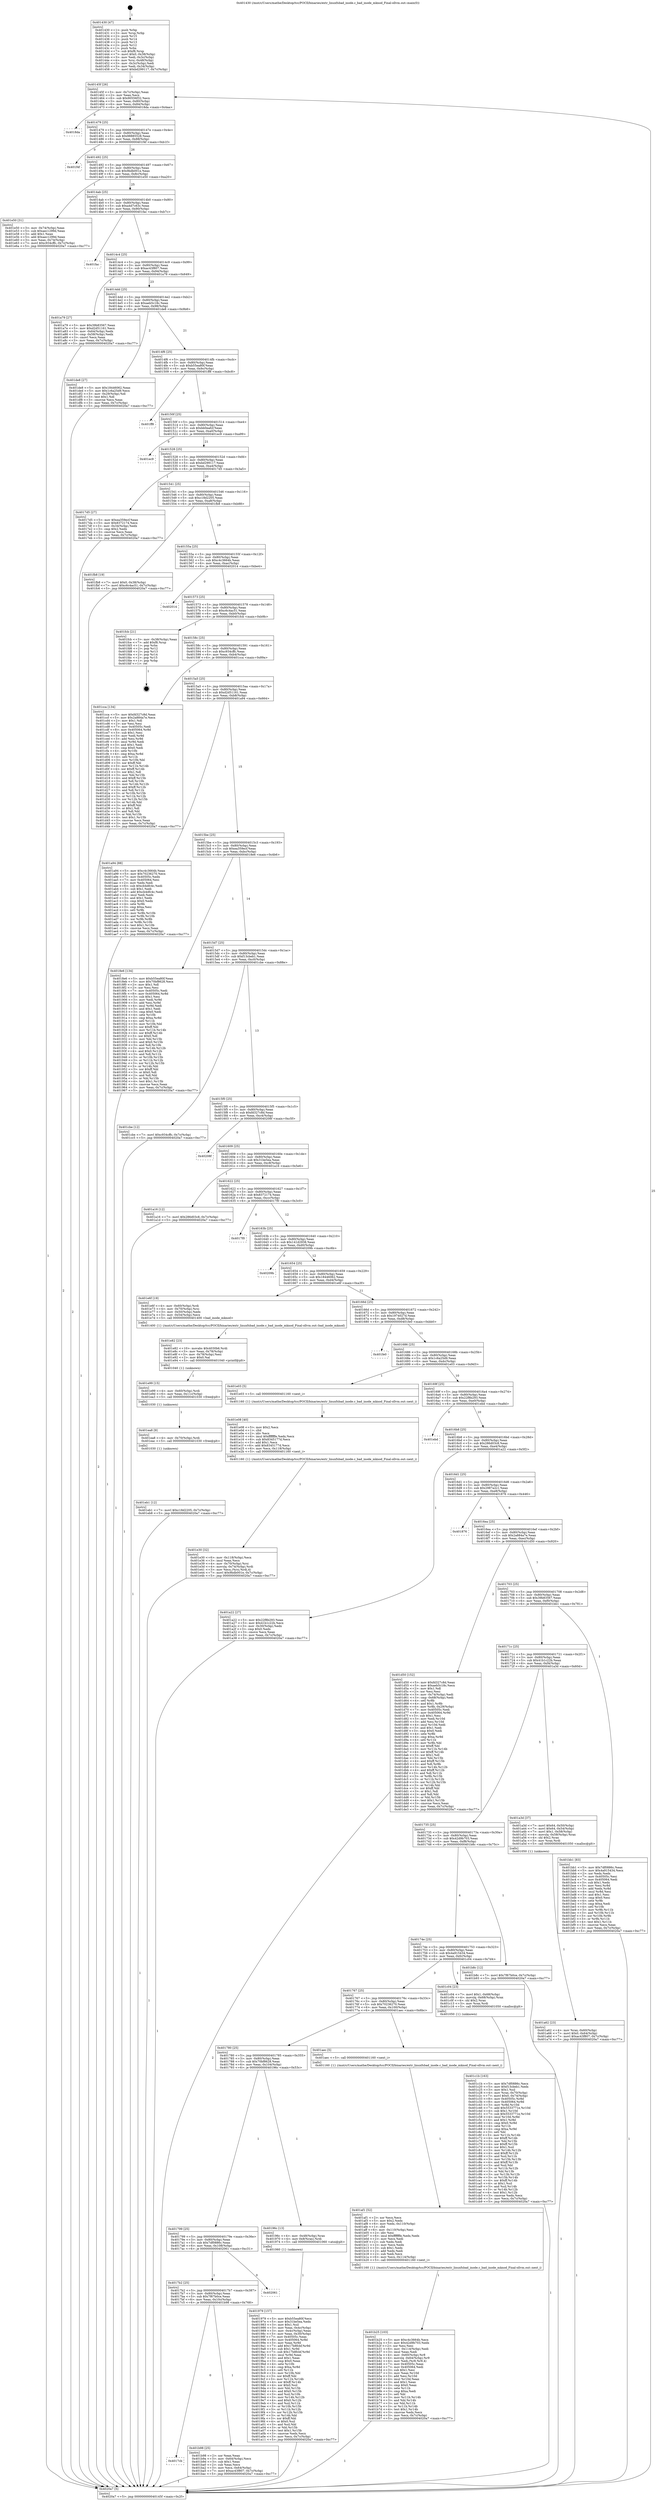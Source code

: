 digraph "0x401430" {
  label = "0x401430 (/mnt/c/Users/mathe/Desktop/tcc/POCII/binaries/extr_linuxfsbad_inode.c_bad_inode_mknod_Final-ollvm.out::main(0))"
  labelloc = "t"
  node[shape=record]

  Entry [label="",width=0.3,height=0.3,shape=circle,fillcolor=black,style=filled]
  "0x40145f" [label="{
     0x40145f [26]\l
     | [instrs]\l
     &nbsp;&nbsp;0x40145f \<+3\>: mov -0x7c(%rbp),%eax\l
     &nbsp;&nbsp;0x401462 \<+2\>: mov %eax,%ecx\l
     &nbsp;&nbsp;0x401464 \<+6\>: sub $0x90556f32,%ecx\l
     &nbsp;&nbsp;0x40146a \<+3\>: mov %eax,-0x80(%rbp)\l
     &nbsp;&nbsp;0x40146d \<+6\>: mov %ecx,-0x84(%rbp)\l
     &nbsp;&nbsp;0x401473 \<+6\>: je 00000000004018da \<main+0x4aa\>\l
  }"]
  "0x4018da" [label="{
     0x4018da\l
  }", style=dashed]
  "0x401479" [label="{
     0x401479 [25]\l
     | [instrs]\l
     &nbsp;&nbsp;0x401479 \<+5\>: jmp 000000000040147e \<main+0x4e\>\l
     &nbsp;&nbsp;0x40147e \<+3\>: mov -0x80(%rbp),%eax\l
     &nbsp;&nbsp;0x401481 \<+5\>: sub $0x98885528,%eax\l
     &nbsp;&nbsp;0x401486 \<+6\>: mov %eax,-0x88(%rbp)\l
     &nbsp;&nbsp;0x40148c \<+6\>: je 0000000000401f4f \<main+0xb1f\>\l
  }"]
  Exit [label="",width=0.3,height=0.3,shape=circle,fillcolor=black,style=filled,peripheries=2]
  "0x401f4f" [label="{
     0x401f4f\l
  }", style=dashed]
  "0x401492" [label="{
     0x401492 [25]\l
     | [instrs]\l
     &nbsp;&nbsp;0x401492 \<+5\>: jmp 0000000000401497 \<main+0x67\>\l
     &nbsp;&nbsp;0x401497 \<+3\>: mov -0x80(%rbp),%eax\l
     &nbsp;&nbsp;0x40149a \<+5\>: sub $0x9bdb001e,%eax\l
     &nbsp;&nbsp;0x40149f \<+6\>: mov %eax,-0x8c(%rbp)\l
     &nbsp;&nbsp;0x4014a5 \<+6\>: je 0000000000401e50 \<main+0xa20\>\l
  }"]
  "0x401eb1" [label="{
     0x401eb1 [12]\l
     | [instrs]\l
     &nbsp;&nbsp;0x401eb1 \<+7\>: movl $0xc18d2205,-0x7c(%rbp)\l
     &nbsp;&nbsp;0x401eb8 \<+5\>: jmp 00000000004020a7 \<main+0xc77\>\l
  }"]
  "0x401e50" [label="{
     0x401e50 [31]\l
     | [instrs]\l
     &nbsp;&nbsp;0x401e50 \<+3\>: mov -0x74(%rbp),%eax\l
     &nbsp;&nbsp;0x401e53 \<+5\>: sub $0xaec1299d,%eax\l
     &nbsp;&nbsp;0x401e58 \<+3\>: add $0x1,%eax\l
     &nbsp;&nbsp;0x401e5b \<+5\>: add $0xaec1299d,%eax\l
     &nbsp;&nbsp;0x401e60 \<+3\>: mov %eax,-0x74(%rbp)\l
     &nbsp;&nbsp;0x401e63 \<+7\>: movl $0xc934cffc,-0x7c(%rbp)\l
     &nbsp;&nbsp;0x401e6a \<+5\>: jmp 00000000004020a7 \<main+0xc77\>\l
  }"]
  "0x4014ab" [label="{
     0x4014ab [25]\l
     | [instrs]\l
     &nbsp;&nbsp;0x4014ab \<+5\>: jmp 00000000004014b0 \<main+0x80\>\l
     &nbsp;&nbsp;0x4014b0 \<+3\>: mov -0x80(%rbp),%eax\l
     &nbsp;&nbsp;0x4014b3 \<+5\>: sub $0xa4d7c63c,%eax\l
     &nbsp;&nbsp;0x4014b8 \<+6\>: mov %eax,-0x90(%rbp)\l
     &nbsp;&nbsp;0x4014be \<+6\>: je 0000000000401fac \<main+0xb7c\>\l
  }"]
  "0x401ea8" [label="{
     0x401ea8 [9]\l
     | [instrs]\l
     &nbsp;&nbsp;0x401ea8 \<+4\>: mov -0x70(%rbp),%rdi\l
     &nbsp;&nbsp;0x401eac \<+5\>: call 0000000000401030 \<free@plt\>\l
     | [calls]\l
     &nbsp;&nbsp;0x401030 \{1\} (unknown)\l
  }"]
  "0x401fac" [label="{
     0x401fac\l
  }", style=dashed]
  "0x4014c4" [label="{
     0x4014c4 [25]\l
     | [instrs]\l
     &nbsp;&nbsp;0x4014c4 \<+5\>: jmp 00000000004014c9 \<main+0x99\>\l
     &nbsp;&nbsp;0x4014c9 \<+3\>: mov -0x80(%rbp),%eax\l
     &nbsp;&nbsp;0x4014cc \<+5\>: sub $0xac43f807,%eax\l
     &nbsp;&nbsp;0x4014d1 \<+6\>: mov %eax,-0x94(%rbp)\l
     &nbsp;&nbsp;0x4014d7 \<+6\>: je 0000000000401a79 \<main+0x649\>\l
  }"]
  "0x401e99" [label="{
     0x401e99 [15]\l
     | [instrs]\l
     &nbsp;&nbsp;0x401e99 \<+4\>: mov -0x60(%rbp),%rdi\l
     &nbsp;&nbsp;0x401e9d \<+6\>: mov %eax,-0x11c(%rbp)\l
     &nbsp;&nbsp;0x401ea3 \<+5\>: call 0000000000401030 \<free@plt\>\l
     | [calls]\l
     &nbsp;&nbsp;0x401030 \{1\} (unknown)\l
  }"]
  "0x401a79" [label="{
     0x401a79 [27]\l
     | [instrs]\l
     &nbsp;&nbsp;0x401a79 \<+5\>: mov $0x39b83567,%eax\l
     &nbsp;&nbsp;0x401a7e \<+5\>: mov $0xd2d51161,%ecx\l
     &nbsp;&nbsp;0x401a83 \<+3\>: mov -0x64(%rbp),%edx\l
     &nbsp;&nbsp;0x401a86 \<+3\>: cmp -0x58(%rbp),%edx\l
     &nbsp;&nbsp;0x401a89 \<+3\>: cmovl %ecx,%eax\l
     &nbsp;&nbsp;0x401a8c \<+3\>: mov %eax,-0x7c(%rbp)\l
     &nbsp;&nbsp;0x401a8f \<+5\>: jmp 00000000004020a7 \<main+0xc77\>\l
  }"]
  "0x4014dd" [label="{
     0x4014dd [25]\l
     | [instrs]\l
     &nbsp;&nbsp;0x4014dd \<+5\>: jmp 00000000004014e2 \<main+0xb2\>\l
     &nbsp;&nbsp;0x4014e2 \<+3\>: mov -0x80(%rbp),%eax\l
     &nbsp;&nbsp;0x4014e5 \<+5\>: sub $0xaeb5c18c,%eax\l
     &nbsp;&nbsp;0x4014ea \<+6\>: mov %eax,-0x98(%rbp)\l
     &nbsp;&nbsp;0x4014f0 \<+6\>: je 0000000000401de8 \<main+0x9b8\>\l
  }"]
  "0x401e82" [label="{
     0x401e82 [23]\l
     | [instrs]\l
     &nbsp;&nbsp;0x401e82 \<+10\>: movabs $0x4030b6,%rdi\l
     &nbsp;&nbsp;0x401e8c \<+3\>: mov %eax,-0x78(%rbp)\l
     &nbsp;&nbsp;0x401e8f \<+3\>: mov -0x78(%rbp),%esi\l
     &nbsp;&nbsp;0x401e92 \<+2\>: mov $0x0,%al\l
     &nbsp;&nbsp;0x401e94 \<+5\>: call 0000000000401040 \<printf@plt\>\l
     | [calls]\l
     &nbsp;&nbsp;0x401040 \{1\} (unknown)\l
  }"]
  "0x401de8" [label="{
     0x401de8 [27]\l
     | [instrs]\l
     &nbsp;&nbsp;0x401de8 \<+5\>: mov $0x18446062,%eax\l
     &nbsp;&nbsp;0x401ded \<+5\>: mov $0x1c6a25d9,%ecx\l
     &nbsp;&nbsp;0x401df2 \<+3\>: mov -0x29(%rbp),%dl\l
     &nbsp;&nbsp;0x401df5 \<+3\>: test $0x1,%dl\l
     &nbsp;&nbsp;0x401df8 \<+3\>: cmovne %ecx,%eax\l
     &nbsp;&nbsp;0x401dfb \<+3\>: mov %eax,-0x7c(%rbp)\l
     &nbsp;&nbsp;0x401dfe \<+5\>: jmp 00000000004020a7 \<main+0xc77\>\l
  }"]
  "0x4014f6" [label="{
     0x4014f6 [25]\l
     | [instrs]\l
     &nbsp;&nbsp;0x4014f6 \<+5\>: jmp 00000000004014fb \<main+0xcb\>\l
     &nbsp;&nbsp;0x4014fb \<+3\>: mov -0x80(%rbp),%eax\l
     &nbsp;&nbsp;0x4014fe \<+5\>: sub $0xb55ea80f,%eax\l
     &nbsp;&nbsp;0x401503 \<+6\>: mov %eax,-0x9c(%rbp)\l
     &nbsp;&nbsp;0x401509 \<+6\>: je 0000000000401ff8 \<main+0xbc8\>\l
  }"]
  "0x401e30" [label="{
     0x401e30 [32]\l
     | [instrs]\l
     &nbsp;&nbsp;0x401e30 \<+6\>: mov -0x118(%rbp),%ecx\l
     &nbsp;&nbsp;0x401e36 \<+3\>: imul %eax,%ecx\l
     &nbsp;&nbsp;0x401e39 \<+4\>: mov -0x70(%rbp),%rsi\l
     &nbsp;&nbsp;0x401e3d \<+4\>: movslq -0x74(%rbp),%rdi\l
     &nbsp;&nbsp;0x401e41 \<+3\>: mov %ecx,(%rsi,%rdi,4)\l
     &nbsp;&nbsp;0x401e44 \<+7\>: movl $0x9bdb001e,-0x7c(%rbp)\l
     &nbsp;&nbsp;0x401e4b \<+5\>: jmp 00000000004020a7 \<main+0xc77\>\l
  }"]
  "0x401ff8" [label="{
     0x401ff8\l
  }", style=dashed]
  "0x40150f" [label="{
     0x40150f [25]\l
     | [instrs]\l
     &nbsp;&nbsp;0x40150f \<+5\>: jmp 0000000000401514 \<main+0xe4\>\l
     &nbsp;&nbsp;0x401514 \<+3\>: mov -0x80(%rbp),%eax\l
     &nbsp;&nbsp;0x401517 \<+5\>: sub $0xbb0eafcf,%eax\l
     &nbsp;&nbsp;0x40151c \<+6\>: mov %eax,-0xa0(%rbp)\l
     &nbsp;&nbsp;0x401522 \<+6\>: je 0000000000401ec9 \<main+0xa99\>\l
  }"]
  "0x401e08" [label="{
     0x401e08 [40]\l
     | [instrs]\l
     &nbsp;&nbsp;0x401e08 \<+5\>: mov $0x2,%ecx\l
     &nbsp;&nbsp;0x401e0d \<+1\>: cltd\l
     &nbsp;&nbsp;0x401e0e \<+2\>: idiv %ecx\l
     &nbsp;&nbsp;0x401e10 \<+6\>: imul $0xfffffffe,%edx,%ecx\l
     &nbsp;&nbsp;0x401e16 \<+6\>: sub $0x8345177d,%ecx\l
     &nbsp;&nbsp;0x401e1c \<+3\>: add $0x1,%ecx\l
     &nbsp;&nbsp;0x401e1f \<+6\>: add $0x8345177d,%ecx\l
     &nbsp;&nbsp;0x401e25 \<+6\>: mov %ecx,-0x118(%rbp)\l
     &nbsp;&nbsp;0x401e2b \<+5\>: call 0000000000401160 \<next_i\>\l
     | [calls]\l
     &nbsp;&nbsp;0x401160 \{1\} (/mnt/c/Users/mathe/Desktop/tcc/POCII/binaries/extr_linuxfsbad_inode.c_bad_inode_mknod_Final-ollvm.out::next_i)\l
  }"]
  "0x401ec9" [label="{
     0x401ec9\l
  }", style=dashed]
  "0x401528" [label="{
     0x401528 [25]\l
     | [instrs]\l
     &nbsp;&nbsp;0x401528 \<+5\>: jmp 000000000040152d \<main+0xfd\>\l
     &nbsp;&nbsp;0x40152d \<+3\>: mov -0x80(%rbp),%eax\l
     &nbsp;&nbsp;0x401530 \<+5\>: sub $0xbd299117,%eax\l
     &nbsp;&nbsp;0x401535 \<+6\>: mov %eax,-0xa4(%rbp)\l
     &nbsp;&nbsp;0x40153b \<+6\>: je 00000000004017d5 \<main+0x3a5\>\l
  }"]
  "0x401c1b" [label="{
     0x401c1b [163]\l
     | [instrs]\l
     &nbsp;&nbsp;0x401c1b \<+5\>: mov $0x7df0886c,%ecx\l
     &nbsp;&nbsp;0x401c20 \<+5\>: mov $0xf13cbeb1,%edx\l
     &nbsp;&nbsp;0x401c25 \<+3\>: mov $0x1,%sil\l
     &nbsp;&nbsp;0x401c28 \<+4\>: mov %rax,-0x70(%rbp)\l
     &nbsp;&nbsp;0x401c2c \<+7\>: movl $0x0,-0x74(%rbp)\l
     &nbsp;&nbsp;0x401c33 \<+8\>: mov 0x40505c,%r8d\l
     &nbsp;&nbsp;0x401c3b \<+8\>: mov 0x405064,%r9d\l
     &nbsp;&nbsp;0x401c43 \<+3\>: mov %r8d,%r10d\l
     &nbsp;&nbsp;0x401c46 \<+7\>: add $0x5533771e,%r10d\l
     &nbsp;&nbsp;0x401c4d \<+4\>: sub $0x1,%r10d\l
     &nbsp;&nbsp;0x401c51 \<+7\>: sub $0x5533771e,%r10d\l
     &nbsp;&nbsp;0x401c58 \<+4\>: imul %r10d,%r8d\l
     &nbsp;&nbsp;0x401c5c \<+4\>: and $0x1,%r8d\l
     &nbsp;&nbsp;0x401c60 \<+4\>: cmp $0x0,%r8d\l
     &nbsp;&nbsp;0x401c64 \<+4\>: sete %r11b\l
     &nbsp;&nbsp;0x401c68 \<+4\>: cmp $0xa,%r9d\l
     &nbsp;&nbsp;0x401c6c \<+3\>: setl %bl\l
     &nbsp;&nbsp;0x401c6f \<+3\>: mov %r11b,%r14b\l
     &nbsp;&nbsp;0x401c72 \<+4\>: xor $0xff,%r14b\l
     &nbsp;&nbsp;0x401c76 \<+3\>: mov %bl,%r15b\l
     &nbsp;&nbsp;0x401c79 \<+4\>: xor $0xff,%r15b\l
     &nbsp;&nbsp;0x401c7d \<+4\>: xor $0x1,%sil\l
     &nbsp;&nbsp;0x401c81 \<+3\>: mov %r14b,%r12b\l
     &nbsp;&nbsp;0x401c84 \<+4\>: and $0xff,%r12b\l
     &nbsp;&nbsp;0x401c88 \<+3\>: and %sil,%r11b\l
     &nbsp;&nbsp;0x401c8b \<+3\>: mov %r15b,%r13b\l
     &nbsp;&nbsp;0x401c8e \<+4\>: and $0xff,%r13b\l
     &nbsp;&nbsp;0x401c92 \<+3\>: and %sil,%bl\l
     &nbsp;&nbsp;0x401c95 \<+3\>: or %r11b,%r12b\l
     &nbsp;&nbsp;0x401c98 \<+3\>: or %bl,%r13b\l
     &nbsp;&nbsp;0x401c9b \<+3\>: xor %r13b,%r12b\l
     &nbsp;&nbsp;0x401c9e \<+3\>: or %r15b,%r14b\l
     &nbsp;&nbsp;0x401ca1 \<+4\>: xor $0xff,%r14b\l
     &nbsp;&nbsp;0x401ca5 \<+4\>: or $0x1,%sil\l
     &nbsp;&nbsp;0x401ca9 \<+3\>: and %sil,%r14b\l
     &nbsp;&nbsp;0x401cac \<+3\>: or %r14b,%r12b\l
     &nbsp;&nbsp;0x401caf \<+4\>: test $0x1,%r12b\l
     &nbsp;&nbsp;0x401cb3 \<+3\>: cmovne %edx,%ecx\l
     &nbsp;&nbsp;0x401cb6 \<+3\>: mov %ecx,-0x7c(%rbp)\l
     &nbsp;&nbsp;0x401cb9 \<+5\>: jmp 00000000004020a7 \<main+0xc77\>\l
  }"]
  "0x4017d5" [label="{
     0x4017d5 [27]\l
     | [instrs]\l
     &nbsp;&nbsp;0x4017d5 \<+5\>: mov $0xea359ecf,%eax\l
     &nbsp;&nbsp;0x4017da \<+5\>: mov $0x8372174,%ecx\l
     &nbsp;&nbsp;0x4017df \<+3\>: mov -0x34(%rbp),%edx\l
     &nbsp;&nbsp;0x4017e2 \<+3\>: cmp $0x2,%edx\l
     &nbsp;&nbsp;0x4017e5 \<+3\>: cmovne %ecx,%eax\l
     &nbsp;&nbsp;0x4017e8 \<+3\>: mov %eax,-0x7c(%rbp)\l
     &nbsp;&nbsp;0x4017eb \<+5\>: jmp 00000000004020a7 \<main+0xc77\>\l
  }"]
  "0x401541" [label="{
     0x401541 [25]\l
     | [instrs]\l
     &nbsp;&nbsp;0x401541 \<+5\>: jmp 0000000000401546 \<main+0x116\>\l
     &nbsp;&nbsp;0x401546 \<+3\>: mov -0x80(%rbp),%eax\l
     &nbsp;&nbsp;0x401549 \<+5\>: sub $0xc18d2205,%eax\l
     &nbsp;&nbsp;0x40154e \<+6\>: mov %eax,-0xa8(%rbp)\l
     &nbsp;&nbsp;0x401554 \<+6\>: je 0000000000401fb8 \<main+0xb88\>\l
  }"]
  "0x4020a7" [label="{
     0x4020a7 [5]\l
     | [instrs]\l
     &nbsp;&nbsp;0x4020a7 \<+5\>: jmp 000000000040145f \<main+0x2f\>\l
  }"]
  "0x401430" [label="{
     0x401430 [47]\l
     | [instrs]\l
     &nbsp;&nbsp;0x401430 \<+1\>: push %rbp\l
     &nbsp;&nbsp;0x401431 \<+3\>: mov %rsp,%rbp\l
     &nbsp;&nbsp;0x401434 \<+2\>: push %r15\l
     &nbsp;&nbsp;0x401436 \<+2\>: push %r14\l
     &nbsp;&nbsp;0x401438 \<+2\>: push %r13\l
     &nbsp;&nbsp;0x40143a \<+2\>: push %r12\l
     &nbsp;&nbsp;0x40143c \<+1\>: push %rbx\l
     &nbsp;&nbsp;0x40143d \<+7\>: sub $0xf8,%rsp\l
     &nbsp;&nbsp;0x401444 \<+7\>: movl $0x0,-0x38(%rbp)\l
     &nbsp;&nbsp;0x40144b \<+3\>: mov %edi,-0x3c(%rbp)\l
     &nbsp;&nbsp;0x40144e \<+4\>: mov %rsi,-0x48(%rbp)\l
     &nbsp;&nbsp;0x401452 \<+3\>: mov -0x3c(%rbp),%edi\l
     &nbsp;&nbsp;0x401455 \<+3\>: mov %edi,-0x34(%rbp)\l
     &nbsp;&nbsp;0x401458 \<+7\>: movl $0xbd299117,-0x7c(%rbp)\l
  }"]
  "0x4017cb" [label="{
     0x4017cb\l
  }", style=dashed]
  "0x401fb8" [label="{
     0x401fb8 [19]\l
     | [instrs]\l
     &nbsp;&nbsp;0x401fb8 \<+7\>: movl $0x0,-0x38(%rbp)\l
     &nbsp;&nbsp;0x401fbf \<+7\>: movl $0xc6c4ac51,-0x7c(%rbp)\l
     &nbsp;&nbsp;0x401fc6 \<+5\>: jmp 00000000004020a7 \<main+0xc77\>\l
  }"]
  "0x40155a" [label="{
     0x40155a [25]\l
     | [instrs]\l
     &nbsp;&nbsp;0x40155a \<+5\>: jmp 000000000040155f \<main+0x12f\>\l
     &nbsp;&nbsp;0x40155f \<+3\>: mov -0x80(%rbp),%eax\l
     &nbsp;&nbsp;0x401562 \<+5\>: sub $0xc4c3664b,%eax\l
     &nbsp;&nbsp;0x401567 \<+6\>: mov %eax,-0xac(%rbp)\l
     &nbsp;&nbsp;0x40156d \<+6\>: je 0000000000402014 \<main+0xbe4\>\l
  }"]
  "0x401b98" [label="{
     0x401b98 [25]\l
     | [instrs]\l
     &nbsp;&nbsp;0x401b98 \<+2\>: xor %eax,%eax\l
     &nbsp;&nbsp;0x401b9a \<+3\>: mov -0x64(%rbp),%ecx\l
     &nbsp;&nbsp;0x401b9d \<+3\>: sub $0x1,%eax\l
     &nbsp;&nbsp;0x401ba0 \<+2\>: sub %eax,%ecx\l
     &nbsp;&nbsp;0x401ba2 \<+3\>: mov %ecx,-0x64(%rbp)\l
     &nbsp;&nbsp;0x401ba5 \<+7\>: movl $0xac43f807,-0x7c(%rbp)\l
     &nbsp;&nbsp;0x401bac \<+5\>: jmp 00000000004020a7 \<main+0xc77\>\l
  }"]
  "0x402014" [label="{
     0x402014\l
  }", style=dashed]
  "0x401573" [label="{
     0x401573 [25]\l
     | [instrs]\l
     &nbsp;&nbsp;0x401573 \<+5\>: jmp 0000000000401578 \<main+0x148\>\l
     &nbsp;&nbsp;0x401578 \<+3\>: mov -0x80(%rbp),%eax\l
     &nbsp;&nbsp;0x40157b \<+5\>: sub $0xc6c4ac51,%eax\l
     &nbsp;&nbsp;0x401580 \<+6\>: mov %eax,-0xb0(%rbp)\l
     &nbsp;&nbsp;0x401586 \<+6\>: je 0000000000401fcb \<main+0xb9b\>\l
  }"]
  "0x4017b2" [label="{
     0x4017b2 [25]\l
     | [instrs]\l
     &nbsp;&nbsp;0x4017b2 \<+5\>: jmp 00000000004017b7 \<main+0x387\>\l
     &nbsp;&nbsp;0x4017b7 \<+3\>: mov -0x80(%rbp),%eax\l
     &nbsp;&nbsp;0x4017ba \<+5\>: sub $0x7f67b0ce,%eax\l
     &nbsp;&nbsp;0x4017bf \<+6\>: mov %eax,-0x10c(%rbp)\l
     &nbsp;&nbsp;0x4017c5 \<+6\>: je 0000000000401b98 \<main+0x768\>\l
  }"]
  "0x401fcb" [label="{
     0x401fcb [21]\l
     | [instrs]\l
     &nbsp;&nbsp;0x401fcb \<+3\>: mov -0x38(%rbp),%eax\l
     &nbsp;&nbsp;0x401fce \<+7\>: add $0xf8,%rsp\l
     &nbsp;&nbsp;0x401fd5 \<+1\>: pop %rbx\l
     &nbsp;&nbsp;0x401fd6 \<+2\>: pop %r12\l
     &nbsp;&nbsp;0x401fd8 \<+2\>: pop %r13\l
     &nbsp;&nbsp;0x401fda \<+2\>: pop %r14\l
     &nbsp;&nbsp;0x401fdc \<+2\>: pop %r15\l
     &nbsp;&nbsp;0x401fde \<+1\>: pop %rbp\l
     &nbsp;&nbsp;0x401fdf \<+1\>: ret\l
  }"]
  "0x40158c" [label="{
     0x40158c [25]\l
     | [instrs]\l
     &nbsp;&nbsp;0x40158c \<+5\>: jmp 0000000000401591 \<main+0x161\>\l
     &nbsp;&nbsp;0x401591 \<+3\>: mov -0x80(%rbp),%eax\l
     &nbsp;&nbsp;0x401594 \<+5\>: sub $0xc934cffc,%eax\l
     &nbsp;&nbsp;0x401599 \<+6\>: mov %eax,-0xb4(%rbp)\l
     &nbsp;&nbsp;0x40159f \<+6\>: je 0000000000401cca \<main+0x89a\>\l
  }"]
  "0x402061" [label="{
     0x402061\l
  }", style=dashed]
  "0x401cca" [label="{
     0x401cca [134]\l
     | [instrs]\l
     &nbsp;&nbsp;0x401cca \<+5\>: mov $0xfd327c8d,%eax\l
     &nbsp;&nbsp;0x401ccf \<+5\>: mov $0x2a884a7e,%ecx\l
     &nbsp;&nbsp;0x401cd4 \<+2\>: mov $0x1,%dl\l
     &nbsp;&nbsp;0x401cd6 \<+2\>: xor %esi,%esi\l
     &nbsp;&nbsp;0x401cd8 \<+7\>: mov 0x40505c,%edi\l
     &nbsp;&nbsp;0x401cdf \<+8\>: mov 0x405064,%r8d\l
     &nbsp;&nbsp;0x401ce7 \<+3\>: sub $0x1,%esi\l
     &nbsp;&nbsp;0x401cea \<+3\>: mov %edi,%r9d\l
     &nbsp;&nbsp;0x401ced \<+3\>: add %esi,%r9d\l
     &nbsp;&nbsp;0x401cf0 \<+4\>: imul %r9d,%edi\l
     &nbsp;&nbsp;0x401cf4 \<+3\>: and $0x1,%edi\l
     &nbsp;&nbsp;0x401cf7 \<+3\>: cmp $0x0,%edi\l
     &nbsp;&nbsp;0x401cfa \<+4\>: sete %r10b\l
     &nbsp;&nbsp;0x401cfe \<+4\>: cmp $0xa,%r8d\l
     &nbsp;&nbsp;0x401d02 \<+4\>: setl %r11b\l
     &nbsp;&nbsp;0x401d06 \<+3\>: mov %r10b,%bl\l
     &nbsp;&nbsp;0x401d09 \<+3\>: xor $0xff,%bl\l
     &nbsp;&nbsp;0x401d0c \<+3\>: mov %r11b,%r14b\l
     &nbsp;&nbsp;0x401d0f \<+4\>: xor $0xff,%r14b\l
     &nbsp;&nbsp;0x401d13 \<+3\>: xor $0x1,%dl\l
     &nbsp;&nbsp;0x401d16 \<+3\>: mov %bl,%r15b\l
     &nbsp;&nbsp;0x401d19 \<+4\>: and $0xff,%r15b\l
     &nbsp;&nbsp;0x401d1d \<+3\>: and %dl,%r10b\l
     &nbsp;&nbsp;0x401d20 \<+3\>: mov %r14b,%r12b\l
     &nbsp;&nbsp;0x401d23 \<+4\>: and $0xff,%r12b\l
     &nbsp;&nbsp;0x401d27 \<+3\>: and %dl,%r11b\l
     &nbsp;&nbsp;0x401d2a \<+3\>: or %r10b,%r15b\l
     &nbsp;&nbsp;0x401d2d \<+3\>: or %r11b,%r12b\l
     &nbsp;&nbsp;0x401d30 \<+3\>: xor %r12b,%r15b\l
     &nbsp;&nbsp;0x401d33 \<+3\>: or %r14b,%bl\l
     &nbsp;&nbsp;0x401d36 \<+3\>: xor $0xff,%bl\l
     &nbsp;&nbsp;0x401d39 \<+3\>: or $0x1,%dl\l
     &nbsp;&nbsp;0x401d3c \<+2\>: and %dl,%bl\l
     &nbsp;&nbsp;0x401d3e \<+3\>: or %bl,%r15b\l
     &nbsp;&nbsp;0x401d41 \<+4\>: test $0x1,%r15b\l
     &nbsp;&nbsp;0x401d45 \<+3\>: cmovne %ecx,%eax\l
     &nbsp;&nbsp;0x401d48 \<+3\>: mov %eax,-0x7c(%rbp)\l
     &nbsp;&nbsp;0x401d4b \<+5\>: jmp 00000000004020a7 \<main+0xc77\>\l
  }"]
  "0x4015a5" [label="{
     0x4015a5 [25]\l
     | [instrs]\l
     &nbsp;&nbsp;0x4015a5 \<+5\>: jmp 00000000004015aa \<main+0x17a\>\l
     &nbsp;&nbsp;0x4015aa \<+3\>: mov -0x80(%rbp),%eax\l
     &nbsp;&nbsp;0x4015ad \<+5\>: sub $0xd2d51161,%eax\l
     &nbsp;&nbsp;0x4015b2 \<+6\>: mov %eax,-0xb8(%rbp)\l
     &nbsp;&nbsp;0x4015b8 \<+6\>: je 0000000000401a94 \<main+0x664\>\l
  }"]
  "0x401b25" [label="{
     0x401b25 [103]\l
     | [instrs]\l
     &nbsp;&nbsp;0x401b25 \<+5\>: mov $0xc4c3664b,%ecx\l
     &nbsp;&nbsp;0x401b2a \<+5\>: mov $0x42d9b703,%edx\l
     &nbsp;&nbsp;0x401b2f \<+2\>: xor %esi,%esi\l
     &nbsp;&nbsp;0x401b31 \<+6\>: mov -0x114(%rbp),%edi\l
     &nbsp;&nbsp;0x401b37 \<+3\>: imul %eax,%edi\l
     &nbsp;&nbsp;0x401b3a \<+4\>: mov -0x60(%rbp),%r8\l
     &nbsp;&nbsp;0x401b3e \<+4\>: movslq -0x64(%rbp),%r9\l
     &nbsp;&nbsp;0x401b42 \<+4\>: mov %edi,(%r8,%r9,4)\l
     &nbsp;&nbsp;0x401b46 \<+7\>: mov 0x40505c,%eax\l
     &nbsp;&nbsp;0x401b4d \<+7\>: mov 0x405064,%edi\l
     &nbsp;&nbsp;0x401b54 \<+3\>: sub $0x1,%esi\l
     &nbsp;&nbsp;0x401b57 \<+3\>: mov %eax,%r10d\l
     &nbsp;&nbsp;0x401b5a \<+3\>: add %esi,%r10d\l
     &nbsp;&nbsp;0x401b5d \<+4\>: imul %r10d,%eax\l
     &nbsp;&nbsp;0x401b61 \<+3\>: and $0x1,%eax\l
     &nbsp;&nbsp;0x401b64 \<+3\>: cmp $0x0,%eax\l
     &nbsp;&nbsp;0x401b67 \<+4\>: sete %r11b\l
     &nbsp;&nbsp;0x401b6b \<+3\>: cmp $0xa,%edi\l
     &nbsp;&nbsp;0x401b6e \<+3\>: setl %bl\l
     &nbsp;&nbsp;0x401b71 \<+3\>: mov %r11b,%r14b\l
     &nbsp;&nbsp;0x401b74 \<+3\>: and %bl,%r14b\l
     &nbsp;&nbsp;0x401b77 \<+3\>: xor %bl,%r11b\l
     &nbsp;&nbsp;0x401b7a \<+3\>: or %r11b,%r14b\l
     &nbsp;&nbsp;0x401b7d \<+4\>: test $0x1,%r14b\l
     &nbsp;&nbsp;0x401b81 \<+3\>: cmovne %edx,%ecx\l
     &nbsp;&nbsp;0x401b84 \<+3\>: mov %ecx,-0x7c(%rbp)\l
     &nbsp;&nbsp;0x401b87 \<+5\>: jmp 00000000004020a7 \<main+0xc77\>\l
  }"]
  "0x401a94" [label="{
     0x401a94 [88]\l
     | [instrs]\l
     &nbsp;&nbsp;0x401a94 \<+5\>: mov $0xc4c3664b,%eax\l
     &nbsp;&nbsp;0x401a99 \<+5\>: mov $0x70236270,%ecx\l
     &nbsp;&nbsp;0x401a9e \<+7\>: mov 0x40505c,%edx\l
     &nbsp;&nbsp;0x401aa5 \<+7\>: mov 0x405064,%esi\l
     &nbsp;&nbsp;0x401aac \<+2\>: mov %edx,%edi\l
     &nbsp;&nbsp;0x401aae \<+6\>: sub $0xcb4dfc4c,%edi\l
     &nbsp;&nbsp;0x401ab4 \<+3\>: sub $0x1,%edi\l
     &nbsp;&nbsp;0x401ab7 \<+6\>: add $0xcb4dfc4c,%edi\l
     &nbsp;&nbsp;0x401abd \<+3\>: imul %edi,%edx\l
     &nbsp;&nbsp;0x401ac0 \<+3\>: and $0x1,%edx\l
     &nbsp;&nbsp;0x401ac3 \<+3\>: cmp $0x0,%edx\l
     &nbsp;&nbsp;0x401ac6 \<+4\>: sete %r8b\l
     &nbsp;&nbsp;0x401aca \<+3\>: cmp $0xa,%esi\l
     &nbsp;&nbsp;0x401acd \<+4\>: setl %r9b\l
     &nbsp;&nbsp;0x401ad1 \<+3\>: mov %r8b,%r10b\l
     &nbsp;&nbsp;0x401ad4 \<+3\>: and %r9b,%r10b\l
     &nbsp;&nbsp;0x401ad7 \<+3\>: xor %r9b,%r8b\l
     &nbsp;&nbsp;0x401ada \<+3\>: or %r8b,%r10b\l
     &nbsp;&nbsp;0x401add \<+4\>: test $0x1,%r10b\l
     &nbsp;&nbsp;0x401ae1 \<+3\>: cmovne %ecx,%eax\l
     &nbsp;&nbsp;0x401ae4 \<+3\>: mov %eax,-0x7c(%rbp)\l
     &nbsp;&nbsp;0x401ae7 \<+5\>: jmp 00000000004020a7 \<main+0xc77\>\l
  }"]
  "0x4015be" [label="{
     0x4015be [25]\l
     | [instrs]\l
     &nbsp;&nbsp;0x4015be \<+5\>: jmp 00000000004015c3 \<main+0x193\>\l
     &nbsp;&nbsp;0x4015c3 \<+3\>: mov -0x80(%rbp),%eax\l
     &nbsp;&nbsp;0x4015c6 \<+5\>: sub $0xea359ecf,%eax\l
     &nbsp;&nbsp;0x4015cb \<+6\>: mov %eax,-0xbc(%rbp)\l
     &nbsp;&nbsp;0x4015d1 \<+6\>: je 00000000004018e6 \<main+0x4b6\>\l
  }"]
  "0x401af1" [label="{
     0x401af1 [52]\l
     | [instrs]\l
     &nbsp;&nbsp;0x401af1 \<+2\>: xor %ecx,%ecx\l
     &nbsp;&nbsp;0x401af3 \<+5\>: mov $0x2,%edx\l
     &nbsp;&nbsp;0x401af8 \<+6\>: mov %edx,-0x110(%rbp)\l
     &nbsp;&nbsp;0x401afe \<+1\>: cltd\l
     &nbsp;&nbsp;0x401aff \<+6\>: mov -0x110(%rbp),%esi\l
     &nbsp;&nbsp;0x401b05 \<+2\>: idiv %esi\l
     &nbsp;&nbsp;0x401b07 \<+6\>: imul $0xfffffffe,%edx,%edx\l
     &nbsp;&nbsp;0x401b0d \<+2\>: mov %ecx,%edi\l
     &nbsp;&nbsp;0x401b0f \<+2\>: sub %edx,%edi\l
     &nbsp;&nbsp;0x401b11 \<+2\>: mov %ecx,%edx\l
     &nbsp;&nbsp;0x401b13 \<+3\>: sub $0x1,%edx\l
     &nbsp;&nbsp;0x401b16 \<+2\>: add %edx,%edi\l
     &nbsp;&nbsp;0x401b18 \<+2\>: sub %edi,%ecx\l
     &nbsp;&nbsp;0x401b1a \<+6\>: mov %ecx,-0x114(%rbp)\l
     &nbsp;&nbsp;0x401b20 \<+5\>: call 0000000000401160 \<next_i\>\l
     | [calls]\l
     &nbsp;&nbsp;0x401160 \{1\} (/mnt/c/Users/mathe/Desktop/tcc/POCII/binaries/extr_linuxfsbad_inode.c_bad_inode_mknod_Final-ollvm.out::next_i)\l
  }"]
  "0x4018e6" [label="{
     0x4018e6 [134]\l
     | [instrs]\l
     &nbsp;&nbsp;0x4018e6 \<+5\>: mov $0xb55ea80f,%eax\l
     &nbsp;&nbsp;0x4018eb \<+5\>: mov $0x70bf8628,%ecx\l
     &nbsp;&nbsp;0x4018f0 \<+2\>: mov $0x1,%dl\l
     &nbsp;&nbsp;0x4018f2 \<+2\>: xor %esi,%esi\l
     &nbsp;&nbsp;0x4018f4 \<+7\>: mov 0x40505c,%edi\l
     &nbsp;&nbsp;0x4018fb \<+8\>: mov 0x405064,%r8d\l
     &nbsp;&nbsp;0x401903 \<+3\>: sub $0x1,%esi\l
     &nbsp;&nbsp;0x401906 \<+3\>: mov %edi,%r9d\l
     &nbsp;&nbsp;0x401909 \<+3\>: add %esi,%r9d\l
     &nbsp;&nbsp;0x40190c \<+4\>: imul %r9d,%edi\l
     &nbsp;&nbsp;0x401910 \<+3\>: and $0x1,%edi\l
     &nbsp;&nbsp;0x401913 \<+3\>: cmp $0x0,%edi\l
     &nbsp;&nbsp;0x401916 \<+4\>: sete %r10b\l
     &nbsp;&nbsp;0x40191a \<+4\>: cmp $0xa,%r8d\l
     &nbsp;&nbsp;0x40191e \<+4\>: setl %r11b\l
     &nbsp;&nbsp;0x401922 \<+3\>: mov %r10b,%bl\l
     &nbsp;&nbsp;0x401925 \<+3\>: xor $0xff,%bl\l
     &nbsp;&nbsp;0x401928 \<+3\>: mov %r11b,%r14b\l
     &nbsp;&nbsp;0x40192b \<+4\>: xor $0xff,%r14b\l
     &nbsp;&nbsp;0x40192f \<+3\>: xor $0x0,%dl\l
     &nbsp;&nbsp;0x401932 \<+3\>: mov %bl,%r15b\l
     &nbsp;&nbsp;0x401935 \<+4\>: and $0x0,%r15b\l
     &nbsp;&nbsp;0x401939 \<+3\>: and %dl,%r10b\l
     &nbsp;&nbsp;0x40193c \<+3\>: mov %r14b,%r12b\l
     &nbsp;&nbsp;0x40193f \<+4\>: and $0x0,%r12b\l
     &nbsp;&nbsp;0x401943 \<+3\>: and %dl,%r11b\l
     &nbsp;&nbsp;0x401946 \<+3\>: or %r10b,%r15b\l
     &nbsp;&nbsp;0x401949 \<+3\>: or %r11b,%r12b\l
     &nbsp;&nbsp;0x40194c \<+3\>: xor %r12b,%r15b\l
     &nbsp;&nbsp;0x40194f \<+3\>: or %r14b,%bl\l
     &nbsp;&nbsp;0x401952 \<+3\>: xor $0xff,%bl\l
     &nbsp;&nbsp;0x401955 \<+3\>: or $0x0,%dl\l
     &nbsp;&nbsp;0x401958 \<+2\>: and %dl,%bl\l
     &nbsp;&nbsp;0x40195a \<+3\>: or %bl,%r15b\l
     &nbsp;&nbsp;0x40195d \<+4\>: test $0x1,%r15b\l
     &nbsp;&nbsp;0x401961 \<+3\>: cmovne %ecx,%eax\l
     &nbsp;&nbsp;0x401964 \<+3\>: mov %eax,-0x7c(%rbp)\l
     &nbsp;&nbsp;0x401967 \<+5\>: jmp 00000000004020a7 \<main+0xc77\>\l
  }"]
  "0x4015d7" [label="{
     0x4015d7 [25]\l
     | [instrs]\l
     &nbsp;&nbsp;0x4015d7 \<+5\>: jmp 00000000004015dc \<main+0x1ac\>\l
     &nbsp;&nbsp;0x4015dc \<+3\>: mov -0x80(%rbp),%eax\l
     &nbsp;&nbsp;0x4015df \<+5\>: sub $0xf13cbeb1,%eax\l
     &nbsp;&nbsp;0x4015e4 \<+6\>: mov %eax,-0xc0(%rbp)\l
     &nbsp;&nbsp;0x4015ea \<+6\>: je 0000000000401cbe \<main+0x88e\>\l
  }"]
  "0x401a62" [label="{
     0x401a62 [23]\l
     | [instrs]\l
     &nbsp;&nbsp;0x401a62 \<+4\>: mov %rax,-0x60(%rbp)\l
     &nbsp;&nbsp;0x401a66 \<+7\>: movl $0x0,-0x64(%rbp)\l
     &nbsp;&nbsp;0x401a6d \<+7\>: movl $0xac43f807,-0x7c(%rbp)\l
     &nbsp;&nbsp;0x401a74 \<+5\>: jmp 00000000004020a7 \<main+0xc77\>\l
  }"]
  "0x401cbe" [label="{
     0x401cbe [12]\l
     | [instrs]\l
     &nbsp;&nbsp;0x401cbe \<+7\>: movl $0xc934cffc,-0x7c(%rbp)\l
     &nbsp;&nbsp;0x401cc5 \<+5\>: jmp 00000000004020a7 \<main+0xc77\>\l
  }"]
  "0x4015f0" [label="{
     0x4015f0 [25]\l
     | [instrs]\l
     &nbsp;&nbsp;0x4015f0 \<+5\>: jmp 00000000004015f5 \<main+0x1c5\>\l
     &nbsp;&nbsp;0x4015f5 \<+3\>: mov -0x80(%rbp),%eax\l
     &nbsp;&nbsp;0x4015f8 \<+5\>: sub $0xfd327c8d,%eax\l
     &nbsp;&nbsp;0x4015fd \<+6\>: mov %eax,-0xc4(%rbp)\l
     &nbsp;&nbsp;0x401603 \<+6\>: je 000000000040208f \<main+0xc5f\>\l
  }"]
  "0x401979" [label="{
     0x401979 [157]\l
     | [instrs]\l
     &nbsp;&nbsp;0x401979 \<+5\>: mov $0xb55ea80f,%ecx\l
     &nbsp;&nbsp;0x40197e \<+5\>: mov $0x31be5ea,%edx\l
     &nbsp;&nbsp;0x401983 \<+3\>: mov $0x1,%sil\l
     &nbsp;&nbsp;0x401986 \<+3\>: mov %eax,-0x4c(%rbp)\l
     &nbsp;&nbsp;0x401989 \<+3\>: mov -0x4c(%rbp),%eax\l
     &nbsp;&nbsp;0x40198c \<+3\>: mov %eax,-0x30(%rbp)\l
     &nbsp;&nbsp;0x40198f \<+7\>: mov 0x40505c,%eax\l
     &nbsp;&nbsp;0x401996 \<+8\>: mov 0x405064,%r8d\l
     &nbsp;&nbsp;0x40199e \<+3\>: mov %eax,%r9d\l
     &nbsp;&nbsp;0x4019a1 \<+7\>: add $0x17b8fcbf,%r9d\l
     &nbsp;&nbsp;0x4019a8 \<+4\>: sub $0x1,%r9d\l
     &nbsp;&nbsp;0x4019ac \<+7\>: sub $0x17b8fcbf,%r9d\l
     &nbsp;&nbsp;0x4019b3 \<+4\>: imul %r9d,%eax\l
     &nbsp;&nbsp;0x4019b7 \<+3\>: and $0x1,%eax\l
     &nbsp;&nbsp;0x4019ba \<+3\>: cmp $0x0,%eax\l
     &nbsp;&nbsp;0x4019bd \<+4\>: sete %r10b\l
     &nbsp;&nbsp;0x4019c1 \<+4\>: cmp $0xa,%r8d\l
     &nbsp;&nbsp;0x4019c5 \<+4\>: setl %r11b\l
     &nbsp;&nbsp;0x4019c9 \<+3\>: mov %r10b,%bl\l
     &nbsp;&nbsp;0x4019cc \<+3\>: xor $0xff,%bl\l
     &nbsp;&nbsp;0x4019cf \<+3\>: mov %r11b,%r14b\l
     &nbsp;&nbsp;0x4019d2 \<+4\>: xor $0xff,%r14b\l
     &nbsp;&nbsp;0x4019d6 \<+4\>: xor $0x0,%sil\l
     &nbsp;&nbsp;0x4019da \<+3\>: mov %bl,%r15b\l
     &nbsp;&nbsp;0x4019dd \<+4\>: and $0x0,%r15b\l
     &nbsp;&nbsp;0x4019e1 \<+3\>: and %sil,%r10b\l
     &nbsp;&nbsp;0x4019e4 \<+3\>: mov %r14b,%r12b\l
     &nbsp;&nbsp;0x4019e7 \<+4\>: and $0x0,%r12b\l
     &nbsp;&nbsp;0x4019eb \<+3\>: and %sil,%r11b\l
     &nbsp;&nbsp;0x4019ee \<+3\>: or %r10b,%r15b\l
     &nbsp;&nbsp;0x4019f1 \<+3\>: or %r11b,%r12b\l
     &nbsp;&nbsp;0x4019f4 \<+3\>: xor %r12b,%r15b\l
     &nbsp;&nbsp;0x4019f7 \<+3\>: or %r14b,%bl\l
     &nbsp;&nbsp;0x4019fa \<+3\>: xor $0xff,%bl\l
     &nbsp;&nbsp;0x4019fd \<+4\>: or $0x0,%sil\l
     &nbsp;&nbsp;0x401a01 \<+3\>: and %sil,%bl\l
     &nbsp;&nbsp;0x401a04 \<+3\>: or %bl,%r15b\l
     &nbsp;&nbsp;0x401a07 \<+4\>: test $0x1,%r15b\l
     &nbsp;&nbsp;0x401a0b \<+3\>: cmovne %edx,%ecx\l
     &nbsp;&nbsp;0x401a0e \<+3\>: mov %ecx,-0x7c(%rbp)\l
     &nbsp;&nbsp;0x401a11 \<+5\>: jmp 00000000004020a7 \<main+0xc77\>\l
  }"]
  "0x40208f" [label="{
     0x40208f\l
  }", style=dashed]
  "0x401609" [label="{
     0x401609 [25]\l
     | [instrs]\l
     &nbsp;&nbsp;0x401609 \<+5\>: jmp 000000000040160e \<main+0x1de\>\l
     &nbsp;&nbsp;0x40160e \<+3\>: mov -0x80(%rbp),%eax\l
     &nbsp;&nbsp;0x401611 \<+5\>: sub $0x31be5ea,%eax\l
     &nbsp;&nbsp;0x401616 \<+6\>: mov %eax,-0xc8(%rbp)\l
     &nbsp;&nbsp;0x40161c \<+6\>: je 0000000000401a16 \<main+0x5e6\>\l
  }"]
  "0x401799" [label="{
     0x401799 [25]\l
     | [instrs]\l
     &nbsp;&nbsp;0x401799 \<+5\>: jmp 000000000040179e \<main+0x36e\>\l
     &nbsp;&nbsp;0x40179e \<+3\>: mov -0x80(%rbp),%eax\l
     &nbsp;&nbsp;0x4017a1 \<+5\>: sub $0x7df0886c,%eax\l
     &nbsp;&nbsp;0x4017a6 \<+6\>: mov %eax,-0x108(%rbp)\l
     &nbsp;&nbsp;0x4017ac \<+6\>: je 0000000000402061 \<main+0xc31\>\l
  }"]
  "0x401a16" [label="{
     0x401a16 [12]\l
     | [instrs]\l
     &nbsp;&nbsp;0x401a16 \<+7\>: movl $0x286d03c8,-0x7c(%rbp)\l
     &nbsp;&nbsp;0x401a1d \<+5\>: jmp 00000000004020a7 \<main+0xc77\>\l
  }"]
  "0x401622" [label="{
     0x401622 [25]\l
     | [instrs]\l
     &nbsp;&nbsp;0x401622 \<+5\>: jmp 0000000000401627 \<main+0x1f7\>\l
     &nbsp;&nbsp;0x401627 \<+3\>: mov -0x80(%rbp),%eax\l
     &nbsp;&nbsp;0x40162a \<+5\>: sub $0x8372174,%eax\l
     &nbsp;&nbsp;0x40162f \<+6\>: mov %eax,-0xcc(%rbp)\l
     &nbsp;&nbsp;0x401635 \<+6\>: je 00000000004017f0 \<main+0x3c0\>\l
  }"]
  "0x40196c" [label="{
     0x40196c [13]\l
     | [instrs]\l
     &nbsp;&nbsp;0x40196c \<+4\>: mov -0x48(%rbp),%rax\l
     &nbsp;&nbsp;0x401970 \<+4\>: mov 0x8(%rax),%rdi\l
     &nbsp;&nbsp;0x401974 \<+5\>: call 0000000000401060 \<atoi@plt\>\l
     | [calls]\l
     &nbsp;&nbsp;0x401060 \{1\} (unknown)\l
  }"]
  "0x4017f0" [label="{
     0x4017f0\l
  }", style=dashed]
  "0x40163b" [label="{
     0x40163b [25]\l
     | [instrs]\l
     &nbsp;&nbsp;0x40163b \<+5\>: jmp 0000000000401640 \<main+0x210\>\l
     &nbsp;&nbsp;0x401640 \<+3\>: mov -0x80(%rbp),%eax\l
     &nbsp;&nbsp;0x401643 \<+5\>: sub $0x141d2938,%eax\l
     &nbsp;&nbsp;0x401648 \<+6\>: mov %eax,-0xd0(%rbp)\l
     &nbsp;&nbsp;0x40164e \<+6\>: je 000000000040209b \<main+0xc6b\>\l
  }"]
  "0x401780" [label="{
     0x401780 [25]\l
     | [instrs]\l
     &nbsp;&nbsp;0x401780 \<+5\>: jmp 0000000000401785 \<main+0x355\>\l
     &nbsp;&nbsp;0x401785 \<+3\>: mov -0x80(%rbp),%eax\l
     &nbsp;&nbsp;0x401788 \<+5\>: sub $0x70bf8628,%eax\l
     &nbsp;&nbsp;0x40178d \<+6\>: mov %eax,-0x104(%rbp)\l
     &nbsp;&nbsp;0x401793 \<+6\>: je 000000000040196c \<main+0x53c\>\l
  }"]
  "0x40209b" [label="{
     0x40209b\l
  }", style=dashed]
  "0x401654" [label="{
     0x401654 [25]\l
     | [instrs]\l
     &nbsp;&nbsp;0x401654 \<+5\>: jmp 0000000000401659 \<main+0x229\>\l
     &nbsp;&nbsp;0x401659 \<+3\>: mov -0x80(%rbp),%eax\l
     &nbsp;&nbsp;0x40165c \<+5\>: sub $0x18446062,%eax\l
     &nbsp;&nbsp;0x401661 \<+6\>: mov %eax,-0xd4(%rbp)\l
     &nbsp;&nbsp;0x401667 \<+6\>: je 0000000000401e6f \<main+0xa3f\>\l
  }"]
  "0x401aec" [label="{
     0x401aec [5]\l
     | [instrs]\l
     &nbsp;&nbsp;0x401aec \<+5\>: call 0000000000401160 \<next_i\>\l
     | [calls]\l
     &nbsp;&nbsp;0x401160 \{1\} (/mnt/c/Users/mathe/Desktop/tcc/POCII/binaries/extr_linuxfsbad_inode.c_bad_inode_mknod_Final-ollvm.out::next_i)\l
  }"]
  "0x401e6f" [label="{
     0x401e6f [19]\l
     | [instrs]\l
     &nbsp;&nbsp;0x401e6f \<+4\>: mov -0x60(%rbp),%rdi\l
     &nbsp;&nbsp;0x401e73 \<+4\>: mov -0x70(%rbp),%rsi\l
     &nbsp;&nbsp;0x401e77 \<+3\>: mov -0x50(%rbp),%edx\l
     &nbsp;&nbsp;0x401e7a \<+3\>: mov -0x54(%rbp),%ecx\l
     &nbsp;&nbsp;0x401e7d \<+5\>: call 0000000000401400 \<bad_inode_mknod\>\l
     | [calls]\l
     &nbsp;&nbsp;0x401400 \{1\} (/mnt/c/Users/mathe/Desktop/tcc/POCII/binaries/extr_linuxfsbad_inode.c_bad_inode_mknod_Final-ollvm.out::bad_inode_mknod)\l
  }"]
  "0x40166d" [label="{
     0x40166d [25]\l
     | [instrs]\l
     &nbsp;&nbsp;0x40166d \<+5\>: jmp 0000000000401672 \<main+0x242\>\l
     &nbsp;&nbsp;0x401672 \<+3\>: mov -0x80(%rbp),%eax\l
     &nbsp;&nbsp;0x401675 \<+5\>: sub $0x1974027d,%eax\l
     &nbsp;&nbsp;0x40167a \<+6\>: mov %eax,-0xd8(%rbp)\l
     &nbsp;&nbsp;0x401680 \<+6\>: je 0000000000401fe0 \<main+0xbb0\>\l
  }"]
  "0x401767" [label="{
     0x401767 [25]\l
     | [instrs]\l
     &nbsp;&nbsp;0x401767 \<+5\>: jmp 000000000040176c \<main+0x33c\>\l
     &nbsp;&nbsp;0x40176c \<+3\>: mov -0x80(%rbp),%eax\l
     &nbsp;&nbsp;0x40176f \<+5\>: sub $0x70236270,%eax\l
     &nbsp;&nbsp;0x401774 \<+6\>: mov %eax,-0x100(%rbp)\l
     &nbsp;&nbsp;0x40177a \<+6\>: je 0000000000401aec \<main+0x6bc\>\l
  }"]
  "0x401fe0" [label="{
     0x401fe0\l
  }", style=dashed]
  "0x401686" [label="{
     0x401686 [25]\l
     | [instrs]\l
     &nbsp;&nbsp;0x401686 \<+5\>: jmp 000000000040168b \<main+0x25b\>\l
     &nbsp;&nbsp;0x40168b \<+3\>: mov -0x80(%rbp),%eax\l
     &nbsp;&nbsp;0x40168e \<+5\>: sub $0x1c6a25d9,%eax\l
     &nbsp;&nbsp;0x401693 \<+6\>: mov %eax,-0xdc(%rbp)\l
     &nbsp;&nbsp;0x401699 \<+6\>: je 0000000000401e03 \<main+0x9d3\>\l
  }"]
  "0x401c04" [label="{
     0x401c04 [23]\l
     | [instrs]\l
     &nbsp;&nbsp;0x401c04 \<+7\>: movl $0x1,-0x68(%rbp)\l
     &nbsp;&nbsp;0x401c0b \<+4\>: movslq -0x68(%rbp),%rax\l
     &nbsp;&nbsp;0x401c0f \<+4\>: shl $0x2,%rax\l
     &nbsp;&nbsp;0x401c13 \<+3\>: mov %rax,%rdi\l
     &nbsp;&nbsp;0x401c16 \<+5\>: call 0000000000401050 \<malloc@plt\>\l
     | [calls]\l
     &nbsp;&nbsp;0x401050 \{1\} (unknown)\l
  }"]
  "0x401e03" [label="{
     0x401e03 [5]\l
     | [instrs]\l
     &nbsp;&nbsp;0x401e03 \<+5\>: call 0000000000401160 \<next_i\>\l
     | [calls]\l
     &nbsp;&nbsp;0x401160 \{1\} (/mnt/c/Users/mathe/Desktop/tcc/POCII/binaries/extr_linuxfsbad_inode.c_bad_inode_mknod_Final-ollvm.out::next_i)\l
  }"]
  "0x40169f" [label="{
     0x40169f [25]\l
     | [instrs]\l
     &nbsp;&nbsp;0x40169f \<+5\>: jmp 00000000004016a4 \<main+0x274\>\l
     &nbsp;&nbsp;0x4016a4 \<+3\>: mov -0x80(%rbp),%eax\l
     &nbsp;&nbsp;0x4016a7 \<+5\>: sub $0x22f8b293,%eax\l
     &nbsp;&nbsp;0x4016ac \<+6\>: mov %eax,-0xe0(%rbp)\l
     &nbsp;&nbsp;0x4016b2 \<+6\>: je 0000000000401ebd \<main+0xa8d\>\l
  }"]
  "0x40174e" [label="{
     0x40174e [25]\l
     | [instrs]\l
     &nbsp;&nbsp;0x40174e \<+5\>: jmp 0000000000401753 \<main+0x323\>\l
     &nbsp;&nbsp;0x401753 \<+3\>: mov -0x80(%rbp),%eax\l
     &nbsp;&nbsp;0x401756 \<+5\>: sub $0x4a915434,%eax\l
     &nbsp;&nbsp;0x40175b \<+6\>: mov %eax,-0xfc(%rbp)\l
     &nbsp;&nbsp;0x401761 \<+6\>: je 0000000000401c04 \<main+0x7d4\>\l
  }"]
  "0x401ebd" [label="{
     0x401ebd\l
  }", style=dashed]
  "0x4016b8" [label="{
     0x4016b8 [25]\l
     | [instrs]\l
     &nbsp;&nbsp;0x4016b8 \<+5\>: jmp 00000000004016bd \<main+0x28d\>\l
     &nbsp;&nbsp;0x4016bd \<+3\>: mov -0x80(%rbp),%eax\l
     &nbsp;&nbsp;0x4016c0 \<+5\>: sub $0x286d03c8,%eax\l
     &nbsp;&nbsp;0x4016c5 \<+6\>: mov %eax,-0xe4(%rbp)\l
     &nbsp;&nbsp;0x4016cb \<+6\>: je 0000000000401a22 \<main+0x5f2\>\l
  }"]
  "0x401b8c" [label="{
     0x401b8c [12]\l
     | [instrs]\l
     &nbsp;&nbsp;0x401b8c \<+7\>: movl $0x7f67b0ce,-0x7c(%rbp)\l
     &nbsp;&nbsp;0x401b93 \<+5\>: jmp 00000000004020a7 \<main+0xc77\>\l
  }"]
  "0x401a22" [label="{
     0x401a22 [27]\l
     | [instrs]\l
     &nbsp;&nbsp;0x401a22 \<+5\>: mov $0x22f8b293,%eax\l
     &nbsp;&nbsp;0x401a27 \<+5\>: mov $0x41b1c22b,%ecx\l
     &nbsp;&nbsp;0x401a2c \<+3\>: mov -0x30(%rbp),%edx\l
     &nbsp;&nbsp;0x401a2f \<+3\>: cmp $0x0,%edx\l
     &nbsp;&nbsp;0x401a32 \<+3\>: cmove %ecx,%eax\l
     &nbsp;&nbsp;0x401a35 \<+3\>: mov %eax,-0x7c(%rbp)\l
     &nbsp;&nbsp;0x401a38 \<+5\>: jmp 00000000004020a7 \<main+0xc77\>\l
  }"]
  "0x4016d1" [label="{
     0x4016d1 [25]\l
     | [instrs]\l
     &nbsp;&nbsp;0x4016d1 \<+5\>: jmp 00000000004016d6 \<main+0x2a6\>\l
     &nbsp;&nbsp;0x4016d6 \<+3\>: mov -0x80(%rbp),%eax\l
     &nbsp;&nbsp;0x4016d9 \<+5\>: sub $0x2987a2c1,%eax\l
     &nbsp;&nbsp;0x4016de \<+6\>: mov %eax,-0xe8(%rbp)\l
     &nbsp;&nbsp;0x4016e4 \<+6\>: je 0000000000401876 \<main+0x446\>\l
  }"]
  "0x401735" [label="{
     0x401735 [25]\l
     | [instrs]\l
     &nbsp;&nbsp;0x401735 \<+5\>: jmp 000000000040173a \<main+0x30a\>\l
     &nbsp;&nbsp;0x40173a \<+3\>: mov -0x80(%rbp),%eax\l
     &nbsp;&nbsp;0x40173d \<+5\>: sub $0x42d9b703,%eax\l
     &nbsp;&nbsp;0x401742 \<+6\>: mov %eax,-0xf8(%rbp)\l
     &nbsp;&nbsp;0x401748 \<+6\>: je 0000000000401b8c \<main+0x75c\>\l
  }"]
  "0x401876" [label="{
     0x401876\l
  }", style=dashed]
  "0x4016ea" [label="{
     0x4016ea [25]\l
     | [instrs]\l
     &nbsp;&nbsp;0x4016ea \<+5\>: jmp 00000000004016ef \<main+0x2bf\>\l
     &nbsp;&nbsp;0x4016ef \<+3\>: mov -0x80(%rbp),%eax\l
     &nbsp;&nbsp;0x4016f2 \<+5\>: sub $0x2a884a7e,%eax\l
     &nbsp;&nbsp;0x4016f7 \<+6\>: mov %eax,-0xec(%rbp)\l
     &nbsp;&nbsp;0x4016fd \<+6\>: je 0000000000401d50 \<main+0x920\>\l
  }"]
  "0x401a3d" [label="{
     0x401a3d [37]\l
     | [instrs]\l
     &nbsp;&nbsp;0x401a3d \<+7\>: movl $0x64,-0x50(%rbp)\l
     &nbsp;&nbsp;0x401a44 \<+7\>: movl $0x64,-0x54(%rbp)\l
     &nbsp;&nbsp;0x401a4b \<+7\>: movl $0x1,-0x58(%rbp)\l
     &nbsp;&nbsp;0x401a52 \<+4\>: movslq -0x58(%rbp),%rax\l
     &nbsp;&nbsp;0x401a56 \<+4\>: shl $0x2,%rax\l
     &nbsp;&nbsp;0x401a5a \<+3\>: mov %rax,%rdi\l
     &nbsp;&nbsp;0x401a5d \<+5\>: call 0000000000401050 \<malloc@plt\>\l
     | [calls]\l
     &nbsp;&nbsp;0x401050 \{1\} (unknown)\l
  }"]
  "0x401d50" [label="{
     0x401d50 [152]\l
     | [instrs]\l
     &nbsp;&nbsp;0x401d50 \<+5\>: mov $0xfd327c8d,%eax\l
     &nbsp;&nbsp;0x401d55 \<+5\>: mov $0xaeb5c18c,%ecx\l
     &nbsp;&nbsp;0x401d5a \<+2\>: mov $0x1,%dl\l
     &nbsp;&nbsp;0x401d5c \<+2\>: xor %esi,%esi\l
     &nbsp;&nbsp;0x401d5e \<+3\>: mov -0x74(%rbp),%edi\l
     &nbsp;&nbsp;0x401d61 \<+3\>: cmp -0x68(%rbp),%edi\l
     &nbsp;&nbsp;0x401d64 \<+4\>: setl %r8b\l
     &nbsp;&nbsp;0x401d68 \<+4\>: and $0x1,%r8b\l
     &nbsp;&nbsp;0x401d6c \<+4\>: mov %r8b,-0x29(%rbp)\l
     &nbsp;&nbsp;0x401d70 \<+7\>: mov 0x40505c,%edi\l
     &nbsp;&nbsp;0x401d77 \<+8\>: mov 0x405064,%r9d\l
     &nbsp;&nbsp;0x401d7f \<+3\>: sub $0x1,%esi\l
     &nbsp;&nbsp;0x401d82 \<+3\>: mov %edi,%r10d\l
     &nbsp;&nbsp;0x401d85 \<+3\>: add %esi,%r10d\l
     &nbsp;&nbsp;0x401d88 \<+4\>: imul %r10d,%edi\l
     &nbsp;&nbsp;0x401d8c \<+3\>: and $0x1,%edi\l
     &nbsp;&nbsp;0x401d8f \<+3\>: cmp $0x0,%edi\l
     &nbsp;&nbsp;0x401d92 \<+4\>: sete %r8b\l
     &nbsp;&nbsp;0x401d96 \<+4\>: cmp $0xa,%r9d\l
     &nbsp;&nbsp;0x401d9a \<+4\>: setl %r11b\l
     &nbsp;&nbsp;0x401d9e \<+3\>: mov %r8b,%bl\l
     &nbsp;&nbsp;0x401da1 \<+3\>: xor $0xff,%bl\l
     &nbsp;&nbsp;0x401da4 \<+3\>: mov %r11b,%r14b\l
     &nbsp;&nbsp;0x401da7 \<+4\>: xor $0xff,%r14b\l
     &nbsp;&nbsp;0x401dab \<+3\>: xor $0x1,%dl\l
     &nbsp;&nbsp;0x401dae \<+3\>: mov %bl,%r15b\l
     &nbsp;&nbsp;0x401db1 \<+4\>: and $0xff,%r15b\l
     &nbsp;&nbsp;0x401db5 \<+3\>: and %dl,%r8b\l
     &nbsp;&nbsp;0x401db8 \<+3\>: mov %r14b,%r12b\l
     &nbsp;&nbsp;0x401dbb \<+4\>: and $0xff,%r12b\l
     &nbsp;&nbsp;0x401dbf \<+3\>: and %dl,%r11b\l
     &nbsp;&nbsp;0x401dc2 \<+3\>: or %r8b,%r15b\l
     &nbsp;&nbsp;0x401dc5 \<+3\>: or %r11b,%r12b\l
     &nbsp;&nbsp;0x401dc8 \<+3\>: xor %r12b,%r15b\l
     &nbsp;&nbsp;0x401dcb \<+3\>: or %r14b,%bl\l
     &nbsp;&nbsp;0x401dce \<+3\>: xor $0xff,%bl\l
     &nbsp;&nbsp;0x401dd1 \<+3\>: or $0x1,%dl\l
     &nbsp;&nbsp;0x401dd4 \<+2\>: and %dl,%bl\l
     &nbsp;&nbsp;0x401dd6 \<+3\>: or %bl,%r15b\l
     &nbsp;&nbsp;0x401dd9 \<+4\>: test $0x1,%r15b\l
     &nbsp;&nbsp;0x401ddd \<+3\>: cmovne %ecx,%eax\l
     &nbsp;&nbsp;0x401de0 \<+3\>: mov %eax,-0x7c(%rbp)\l
     &nbsp;&nbsp;0x401de3 \<+5\>: jmp 00000000004020a7 \<main+0xc77\>\l
  }"]
  "0x401703" [label="{
     0x401703 [25]\l
     | [instrs]\l
     &nbsp;&nbsp;0x401703 \<+5\>: jmp 0000000000401708 \<main+0x2d8\>\l
     &nbsp;&nbsp;0x401708 \<+3\>: mov -0x80(%rbp),%eax\l
     &nbsp;&nbsp;0x40170b \<+5\>: sub $0x39b83567,%eax\l
     &nbsp;&nbsp;0x401710 \<+6\>: mov %eax,-0xf0(%rbp)\l
     &nbsp;&nbsp;0x401716 \<+6\>: je 0000000000401bb1 \<main+0x781\>\l
  }"]
  "0x40171c" [label="{
     0x40171c [25]\l
     | [instrs]\l
     &nbsp;&nbsp;0x40171c \<+5\>: jmp 0000000000401721 \<main+0x2f1\>\l
     &nbsp;&nbsp;0x401721 \<+3\>: mov -0x80(%rbp),%eax\l
     &nbsp;&nbsp;0x401724 \<+5\>: sub $0x41b1c22b,%eax\l
     &nbsp;&nbsp;0x401729 \<+6\>: mov %eax,-0xf4(%rbp)\l
     &nbsp;&nbsp;0x40172f \<+6\>: je 0000000000401a3d \<main+0x60d\>\l
  }"]
  "0x401bb1" [label="{
     0x401bb1 [83]\l
     | [instrs]\l
     &nbsp;&nbsp;0x401bb1 \<+5\>: mov $0x7df0886c,%eax\l
     &nbsp;&nbsp;0x401bb6 \<+5\>: mov $0x4a915434,%ecx\l
     &nbsp;&nbsp;0x401bbb \<+2\>: xor %edx,%edx\l
     &nbsp;&nbsp;0x401bbd \<+7\>: mov 0x40505c,%esi\l
     &nbsp;&nbsp;0x401bc4 \<+7\>: mov 0x405064,%edi\l
     &nbsp;&nbsp;0x401bcb \<+3\>: sub $0x1,%edx\l
     &nbsp;&nbsp;0x401bce \<+3\>: mov %esi,%r8d\l
     &nbsp;&nbsp;0x401bd1 \<+3\>: add %edx,%r8d\l
     &nbsp;&nbsp;0x401bd4 \<+4\>: imul %r8d,%esi\l
     &nbsp;&nbsp;0x401bd8 \<+3\>: and $0x1,%esi\l
     &nbsp;&nbsp;0x401bdb \<+3\>: cmp $0x0,%esi\l
     &nbsp;&nbsp;0x401bde \<+4\>: sete %r9b\l
     &nbsp;&nbsp;0x401be2 \<+3\>: cmp $0xa,%edi\l
     &nbsp;&nbsp;0x401be5 \<+4\>: setl %r10b\l
     &nbsp;&nbsp;0x401be9 \<+3\>: mov %r9b,%r11b\l
     &nbsp;&nbsp;0x401bec \<+3\>: and %r10b,%r11b\l
     &nbsp;&nbsp;0x401bef \<+3\>: xor %r10b,%r9b\l
     &nbsp;&nbsp;0x401bf2 \<+3\>: or %r9b,%r11b\l
     &nbsp;&nbsp;0x401bf5 \<+4\>: test $0x1,%r11b\l
     &nbsp;&nbsp;0x401bf9 \<+3\>: cmovne %ecx,%eax\l
     &nbsp;&nbsp;0x401bfc \<+3\>: mov %eax,-0x7c(%rbp)\l
     &nbsp;&nbsp;0x401bff \<+5\>: jmp 00000000004020a7 \<main+0xc77\>\l
  }"]
  Entry -> "0x401430" [label=" 1"]
  "0x40145f" -> "0x4018da" [label=" 0"]
  "0x40145f" -> "0x401479" [label=" 26"]
  "0x401fcb" -> Exit [label=" 1"]
  "0x401479" -> "0x401f4f" [label=" 0"]
  "0x401479" -> "0x401492" [label=" 26"]
  "0x401fb8" -> "0x4020a7" [label=" 1"]
  "0x401492" -> "0x401e50" [label=" 1"]
  "0x401492" -> "0x4014ab" [label=" 25"]
  "0x401eb1" -> "0x4020a7" [label=" 1"]
  "0x4014ab" -> "0x401fac" [label=" 0"]
  "0x4014ab" -> "0x4014c4" [label=" 25"]
  "0x401ea8" -> "0x401eb1" [label=" 1"]
  "0x4014c4" -> "0x401a79" [label=" 2"]
  "0x4014c4" -> "0x4014dd" [label=" 23"]
  "0x401e99" -> "0x401ea8" [label=" 1"]
  "0x4014dd" -> "0x401de8" [label=" 2"]
  "0x4014dd" -> "0x4014f6" [label=" 21"]
  "0x401e82" -> "0x401e99" [label=" 1"]
  "0x4014f6" -> "0x401ff8" [label=" 0"]
  "0x4014f6" -> "0x40150f" [label=" 21"]
  "0x401e6f" -> "0x401e82" [label=" 1"]
  "0x40150f" -> "0x401ec9" [label=" 0"]
  "0x40150f" -> "0x401528" [label=" 21"]
  "0x401e50" -> "0x4020a7" [label=" 1"]
  "0x401528" -> "0x4017d5" [label=" 1"]
  "0x401528" -> "0x401541" [label=" 20"]
  "0x4017d5" -> "0x4020a7" [label=" 1"]
  "0x401430" -> "0x40145f" [label=" 1"]
  "0x4020a7" -> "0x40145f" [label=" 25"]
  "0x401e30" -> "0x4020a7" [label=" 1"]
  "0x401541" -> "0x401fb8" [label=" 1"]
  "0x401541" -> "0x40155a" [label=" 19"]
  "0x401e08" -> "0x401e30" [label=" 1"]
  "0x40155a" -> "0x402014" [label=" 0"]
  "0x40155a" -> "0x401573" [label=" 19"]
  "0x401e03" -> "0x401e08" [label=" 1"]
  "0x401573" -> "0x401fcb" [label=" 1"]
  "0x401573" -> "0x40158c" [label=" 18"]
  "0x401d50" -> "0x4020a7" [label=" 2"]
  "0x40158c" -> "0x401cca" [label=" 2"]
  "0x40158c" -> "0x4015a5" [label=" 16"]
  "0x401cca" -> "0x4020a7" [label=" 2"]
  "0x4015a5" -> "0x401a94" [label=" 1"]
  "0x4015a5" -> "0x4015be" [label=" 15"]
  "0x401c1b" -> "0x4020a7" [label=" 1"]
  "0x4015be" -> "0x4018e6" [label=" 1"]
  "0x4015be" -> "0x4015d7" [label=" 14"]
  "0x4018e6" -> "0x4020a7" [label=" 1"]
  "0x401c04" -> "0x401c1b" [label=" 1"]
  "0x4015d7" -> "0x401cbe" [label=" 1"]
  "0x4015d7" -> "0x4015f0" [label=" 13"]
  "0x401bb1" -> "0x4020a7" [label=" 1"]
  "0x4015f0" -> "0x40208f" [label=" 0"]
  "0x4015f0" -> "0x401609" [label=" 13"]
  "0x401b98" -> "0x4020a7" [label=" 1"]
  "0x401609" -> "0x401a16" [label=" 1"]
  "0x401609" -> "0x401622" [label=" 12"]
  "0x4017b2" -> "0x4017cb" [label=" 0"]
  "0x401622" -> "0x4017f0" [label=" 0"]
  "0x401622" -> "0x40163b" [label=" 12"]
  "0x4017b2" -> "0x401b98" [label=" 1"]
  "0x40163b" -> "0x40209b" [label=" 0"]
  "0x40163b" -> "0x401654" [label=" 12"]
  "0x401799" -> "0x4017b2" [label=" 1"]
  "0x401654" -> "0x401e6f" [label=" 1"]
  "0x401654" -> "0x40166d" [label=" 11"]
  "0x401799" -> "0x402061" [label=" 0"]
  "0x40166d" -> "0x401fe0" [label=" 0"]
  "0x40166d" -> "0x401686" [label=" 11"]
  "0x401b8c" -> "0x4020a7" [label=" 1"]
  "0x401686" -> "0x401e03" [label=" 1"]
  "0x401686" -> "0x40169f" [label=" 10"]
  "0x401b25" -> "0x4020a7" [label=" 1"]
  "0x40169f" -> "0x401ebd" [label=" 0"]
  "0x40169f" -> "0x4016b8" [label=" 10"]
  "0x401aec" -> "0x401af1" [label=" 1"]
  "0x4016b8" -> "0x401a22" [label=" 1"]
  "0x4016b8" -> "0x4016d1" [label=" 9"]
  "0x401a94" -> "0x4020a7" [label=" 1"]
  "0x4016d1" -> "0x401876" [label=" 0"]
  "0x4016d1" -> "0x4016ea" [label=" 9"]
  "0x401a62" -> "0x4020a7" [label=" 1"]
  "0x4016ea" -> "0x401d50" [label=" 2"]
  "0x4016ea" -> "0x401703" [label=" 7"]
  "0x401a3d" -> "0x401a62" [label=" 1"]
  "0x401703" -> "0x401bb1" [label=" 1"]
  "0x401703" -> "0x40171c" [label=" 6"]
  "0x401a22" -> "0x4020a7" [label=" 1"]
  "0x40171c" -> "0x401a3d" [label=" 1"]
  "0x40171c" -> "0x401735" [label=" 5"]
  "0x401a79" -> "0x4020a7" [label=" 2"]
  "0x401735" -> "0x401b8c" [label=" 1"]
  "0x401735" -> "0x40174e" [label=" 4"]
  "0x401af1" -> "0x401b25" [label=" 1"]
  "0x40174e" -> "0x401c04" [label=" 1"]
  "0x40174e" -> "0x401767" [label=" 3"]
  "0x401cbe" -> "0x4020a7" [label=" 1"]
  "0x401767" -> "0x401aec" [label=" 1"]
  "0x401767" -> "0x401780" [label=" 2"]
  "0x401de8" -> "0x4020a7" [label=" 2"]
  "0x401780" -> "0x40196c" [label=" 1"]
  "0x401780" -> "0x401799" [label=" 1"]
  "0x40196c" -> "0x401979" [label=" 1"]
  "0x401979" -> "0x4020a7" [label=" 1"]
  "0x401a16" -> "0x4020a7" [label=" 1"]
}
